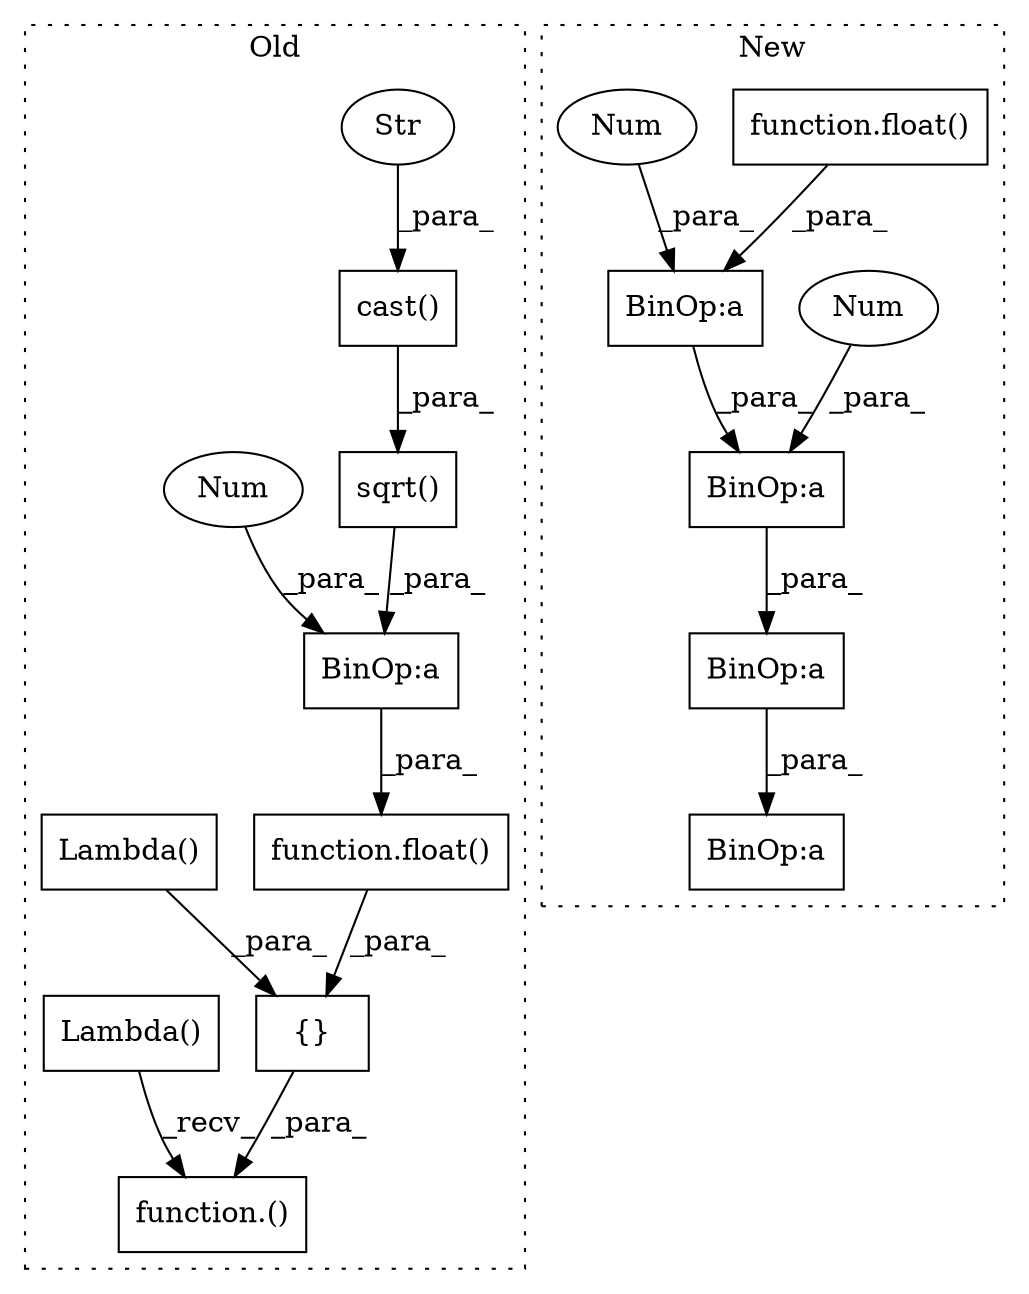 digraph G {
subgraph cluster0 {
1 [label="cast()" a="75" s="1343,1369" l="8,1" shape="box"];
3 [label="Str" a="66" s="1360" l="9" shape="ellipse"];
4 [label="BinOp:a" a="82" s="1327" l="3" shape="box"];
7 [label="function.float()" a="75" s="1318,1371" l="6,1" shape="box"];
8 [label="sqrt()" a="75" s="1330,1370" l="13,1" shape="box"];
10 [label="Num" a="76" s="1324" l="3" shape="ellipse"];
14 [label="{}" a="59" s="5496,5520" l="1,0" shape="box"];
15 [label="Lambda()" a="75" s="4527,4599" l="20,1" shape="box"];
16 [label="function.()" a="75" s="5440,5521" l="56,1" shape="box"];
17 [label="Lambda()" a="75" s="5440,5494" l="20,1" shape="box"];
label = "Old";
style="dotted";
}
subgraph cluster1 {
2 [label="function.float()" a="75" s="1482,1495" l="6,1" shape="box"];
5 [label="BinOp:a" a="82" s="1478" l="3" shape="box"];
6 [label="BinOp:a" a="82" s="1496" l="4" shape="box"];
9 [label="Num" a="76" s="1475" l="3" shape="ellipse"];
11 [label="Num" a="76" s="1500" l="3" shape="ellipse"];
12 [label="BinOp:a" a="82" s="5840" l="3" shape="box"];
13 [label="BinOp:a" a="82" s="4855" l="3" shape="box"];
label = "New";
style="dotted";
}
1 -> 8 [label="_para_"];
2 -> 6 [label="_para_"];
3 -> 1 [label="_para_"];
4 -> 7 [label="_para_"];
5 -> 13 [label="_para_"];
6 -> 5 [label="_para_"];
7 -> 14 [label="_para_"];
8 -> 4 [label="_para_"];
9 -> 5 [label="_para_"];
10 -> 4 [label="_para_"];
11 -> 6 [label="_para_"];
13 -> 12 [label="_para_"];
14 -> 16 [label="_para_"];
15 -> 14 [label="_para_"];
17 -> 16 [label="_recv_"];
}